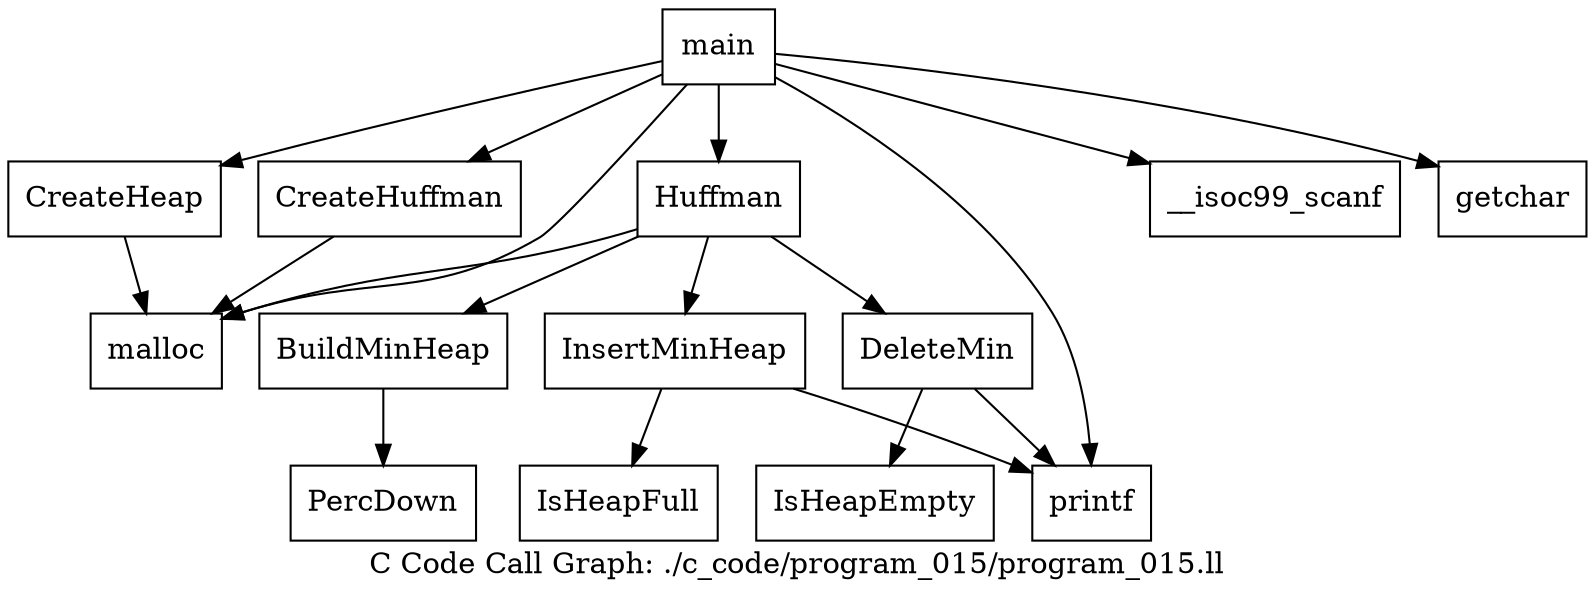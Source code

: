 digraph "C Code Call Graph: ./c_code/program_015/program_015.ll" {
	label="C Code Call Graph: ./c_code/program_015/program_015.ll";

	Node0x55e0411eb6c0 [shape=record,label="{CreateHeap}"];
	Node0x55e0411eb6c0 -> Node0x55e0411eb740;
	Node0x55e0411eb740 [shape=record,label="{malloc}"];
	Node0x55e0411ebbd0 [shape=record,label="{IsHeapFull}"];
	Node0x55e0411ebd00 [shape=record,label="{IsHeapEmpty}"];
	Node0x55e0411ebd80 [shape=record,label="{InsertMinHeap}"];
	Node0x55e0411ebd80 -> Node0x55e0411ebbd0;
	Node0x55e0411ebd80 -> Node0x55e0411ebf50;
	Node0x55e0411ebf50 [shape=record,label="{printf}"];
	Node0x55e0411ebfd0 [shape=record,label="{DeleteMin}"];
	Node0x55e0411ebfd0 -> Node0x55e0411ebd00;
	Node0x55e0411ebfd0 -> Node0x55e0411ebf50;
	Node0x55e0411ec080 [shape=record,label="{PercDown}"];
	Node0x55e0411ec100 [shape=record,label="{BuildMinHeap}"];
	Node0x55e0411ec100 -> Node0x55e0411ec080;
	Node0x55e0411ec410 [shape=record,label="{CreateHuffman}"];
	Node0x55e0411ec410 -> Node0x55e0411eb740;
	Node0x55e0411ec4c0 [shape=record,label="{Huffman}"];
	Node0x55e0411ec4c0 -> Node0x55e0411ec100;
	Node0x55e0411ec4c0 -> Node0x55e0411eb740;
	Node0x55e0411ec4c0 -> Node0x55e0411ebfd0;
	Node0x55e0411ec4c0 -> Node0x55e0411ebd80;
	Node0x55e0411ec570 [shape=record,label="{main}"];
	Node0x55e0411ec570 -> Node0x55e0411ec410;
	Node0x55e0411ec570 -> Node0x55e0411eb6c0;
	Node0x55e0411ec570 -> Node0x55e0411ec5f0;
	Node0x55e0411ec570 -> Node0x55e0411ec670;
	Node0x55e0411ec570 -> Node0x55e0411ebf50;
	Node0x55e0411ec570 -> Node0x55e0411eb740;
	Node0x55e0411ec570 -> Node0x55e0411ec4c0;
	Node0x55e0411ec5f0 [shape=record,label="{__isoc99_scanf}"];
	Node0x55e0411ec670 [shape=record,label="{getchar}"];
}
